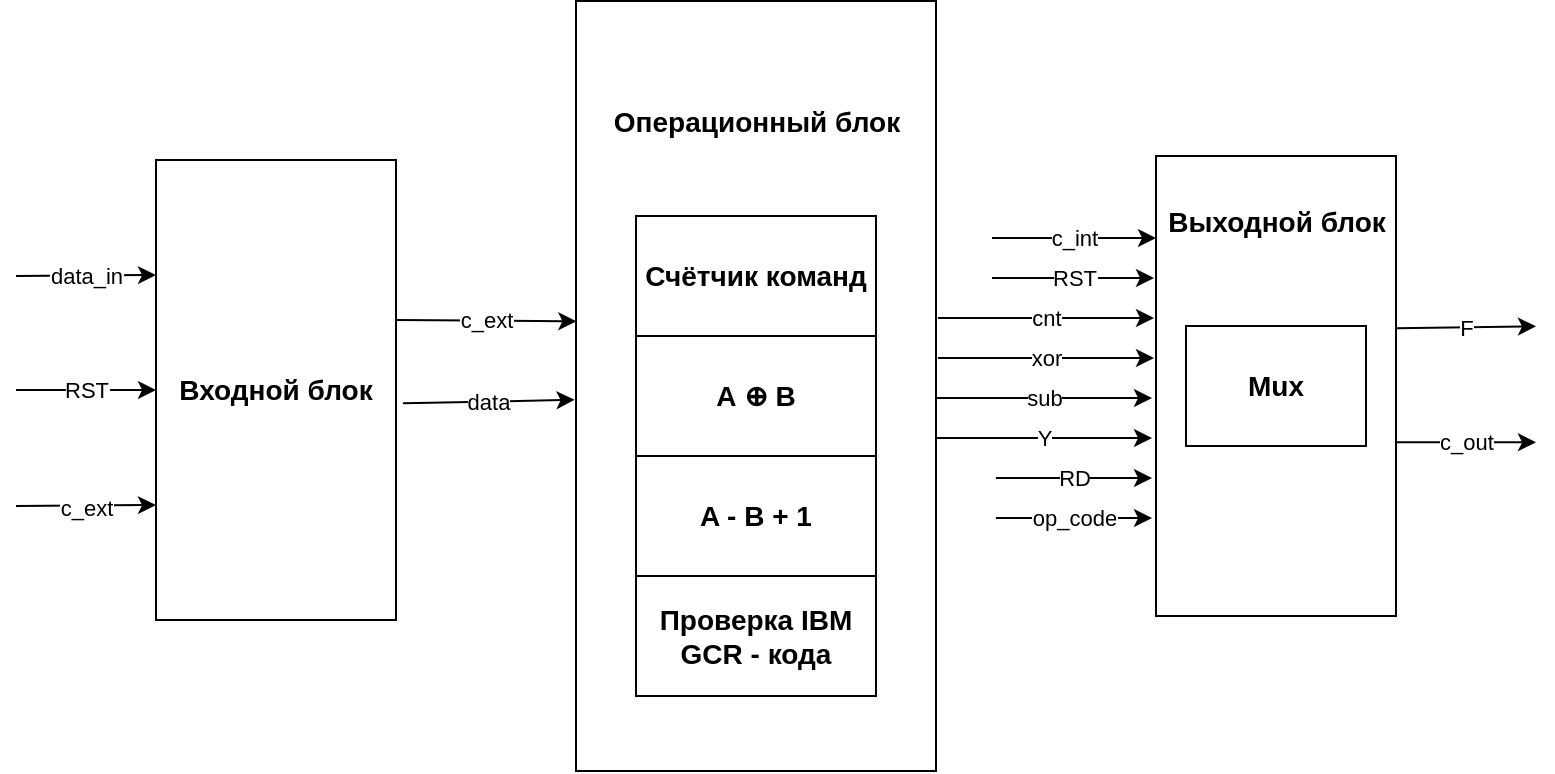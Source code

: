 <mxfile version="21.1.5" type="github">
  <diagram name="Page-1" id="7FNb1f_iBtFjuqHD2-6Y">
    <mxGraphModel dx="324" dy="204" grid="1" gridSize="10" guides="1" tooltips="1" connect="1" arrows="1" fold="1" page="1" pageScale="1" pageWidth="850" pageHeight="1100" math="0" shadow="0">
      <root>
        <mxCell id="0" />
        <mxCell id="1" parent="0" />
        <mxCell id="sJiuLjfeHIplLh-yDMsY-1" value="&lt;b&gt;&lt;font style=&quot;font-size: 14px;&quot;&gt;Входной блок&lt;/font&gt;&lt;/b&gt;" style="rounded=0;whiteSpace=wrap;html=1;" vertex="1" parent="1">
          <mxGeometry x="112" y="422" width="120" height="230" as="geometry" />
        </mxCell>
        <mxCell id="sJiuLjfeHIplLh-yDMsY-14" value="data_in" style="endArrow=classic;html=1;rounded=0;entryX=0;entryY=0.25;entryDx=0;entryDy=0;" edge="1" parent="1" target="sJiuLjfeHIplLh-yDMsY-1">
          <mxGeometry width="50" height="50" relative="1" as="geometry">
            <mxPoint x="42" y="480" as="sourcePoint" />
            <mxPoint x="382" y="550" as="targetPoint" />
          </mxGeometry>
        </mxCell>
        <mxCell id="sJiuLjfeHIplLh-yDMsY-15" value="RST" style="endArrow=classic;html=1;rounded=0;entryX=0;entryY=0.5;entryDx=0;entryDy=0;" edge="1" parent="1" target="sJiuLjfeHIplLh-yDMsY-1">
          <mxGeometry width="50" height="50" relative="1" as="geometry">
            <mxPoint x="42" y="537" as="sourcePoint" />
            <mxPoint x="112" y="534.58" as="targetPoint" />
          </mxGeometry>
        </mxCell>
        <mxCell id="sJiuLjfeHIplLh-yDMsY-16" value="" style="endArrow=classic;html=1;rounded=0;entryX=0;entryY=0.75;entryDx=0;entryDy=0;" edge="1" parent="1" target="sJiuLjfeHIplLh-yDMsY-1">
          <mxGeometry width="50" height="50" relative="1" as="geometry">
            <mxPoint x="42" y="595" as="sourcePoint" />
            <mxPoint x="102" y="590" as="targetPoint" />
          </mxGeometry>
        </mxCell>
        <mxCell id="sJiuLjfeHIplLh-yDMsY-17" value="c_ext" style="edgeLabel;html=1;align=center;verticalAlign=middle;resizable=0;points=[];" vertex="1" connectable="0" parent="sJiuLjfeHIplLh-yDMsY-16">
          <mxGeometry x="-0.243" y="-1" relative="1" as="geometry">
            <mxPoint x="8" as="offset" />
          </mxGeometry>
        </mxCell>
        <mxCell id="sJiuLjfeHIplLh-yDMsY-19" value="c_ext" style="endArrow=classic;html=1;rounded=0;entryX=0.001;entryY=0.416;entryDx=0;entryDy=0;entryPerimeter=0;exitX=1.001;exitY=0.348;exitDx=0;exitDy=0;exitPerimeter=0;" edge="1" parent="1" source="sJiuLjfeHIplLh-yDMsY-1" target="sJiuLjfeHIplLh-yDMsY-2">
          <mxGeometry width="50" height="50" relative="1" as="geometry">
            <mxPoint x="252" y="490" as="sourcePoint" />
            <mxPoint x="292" y="500" as="targetPoint" />
          </mxGeometry>
        </mxCell>
        <mxCell id="sJiuLjfeHIplLh-yDMsY-20" value="data" style="endArrow=classic;html=1;rounded=0;entryX=-0.004;entryY=0.518;entryDx=0;entryDy=0;entryPerimeter=0;exitX=1.029;exitY=0.529;exitDx=0;exitDy=0;exitPerimeter=0;" edge="1" parent="1" source="sJiuLjfeHIplLh-yDMsY-1" target="sJiuLjfeHIplLh-yDMsY-2">
          <mxGeometry width="50" height="50" relative="1" as="geometry">
            <mxPoint x="242" y="540" as="sourcePoint" />
            <mxPoint x="312" y="541" as="targetPoint" />
          </mxGeometry>
        </mxCell>
        <mxCell id="sJiuLjfeHIplLh-yDMsY-21" value="c_int" style="endArrow=classic;html=1;rounded=0;" edge="1" parent="1">
          <mxGeometry width="50" height="50" relative="1" as="geometry">
            <mxPoint x="530" y="461" as="sourcePoint" />
            <mxPoint x="612" y="461" as="targetPoint" />
          </mxGeometry>
        </mxCell>
        <mxCell id="sJiuLjfeHIplLh-yDMsY-22" value="" style="group" vertex="1" connectable="0" parent="1">
          <mxGeometry x="612" y="420" width="120" height="230" as="geometry" />
        </mxCell>
        <mxCell id="sJiuLjfeHIplLh-yDMsY-11" value="" style="rounded=0;whiteSpace=wrap;html=1;" vertex="1" parent="sJiuLjfeHIplLh-yDMsY-22">
          <mxGeometry width="120" height="230" as="geometry" />
        </mxCell>
        <mxCell id="sJiuLjfeHIplLh-yDMsY-12" value="&lt;font style=&quot;font-size: 14px;&quot;&gt;Выходной блок&lt;/font&gt;" style="text;strokeColor=none;fillColor=none;html=1;fontSize=24;fontStyle=1;verticalAlign=middle;align=center;" vertex="1" parent="sJiuLjfeHIplLh-yDMsY-22">
          <mxGeometry x="10" y="10" width="100" height="40" as="geometry" />
        </mxCell>
        <mxCell id="sJiuLjfeHIplLh-yDMsY-13" value="&lt;span style=&quot;font-size: 14px;&quot;&gt;&lt;b&gt;Mux&lt;/b&gt;&lt;/span&gt;" style="rounded=0;whiteSpace=wrap;html=1;" vertex="1" parent="sJiuLjfeHIplLh-yDMsY-22">
          <mxGeometry x="15" y="85" width="90" height="60" as="geometry" />
        </mxCell>
        <mxCell id="sJiuLjfeHIplLh-yDMsY-23" value="" style="group" vertex="1" connectable="0" parent="1">
          <mxGeometry x="322" y="342.5" width="180" height="385" as="geometry" />
        </mxCell>
        <mxCell id="sJiuLjfeHIplLh-yDMsY-2" value="" style="rounded=0;whiteSpace=wrap;html=1;" vertex="1" parent="sJiuLjfeHIplLh-yDMsY-23">
          <mxGeometry width="180" height="385" as="geometry" />
        </mxCell>
        <mxCell id="sJiuLjfeHIplLh-yDMsY-5" value="&lt;font style=&quot;font-size: 14px;&quot;&gt;Операционный блок&lt;/font&gt;" style="text;strokeColor=none;fillColor=none;html=1;fontSize=24;fontStyle=1;verticalAlign=middle;align=center;" vertex="1" parent="sJiuLjfeHIplLh-yDMsY-23">
          <mxGeometry x="40" y="37.5" width="100" height="40" as="geometry" />
        </mxCell>
        <mxCell id="sJiuLjfeHIplLh-yDMsY-6" value="&lt;font style=&quot;font-size: 14px;&quot;&gt;&lt;b&gt;Счётчик команд&lt;/b&gt;&lt;/font&gt;" style="rounded=0;whiteSpace=wrap;html=1;" vertex="1" parent="sJiuLjfeHIplLh-yDMsY-23">
          <mxGeometry x="30" y="107.5" width="120" height="60" as="geometry" />
        </mxCell>
        <mxCell id="sJiuLjfeHIplLh-yDMsY-7" value="&lt;span style=&quot;font-size: 14px;&quot;&gt;&lt;b&gt;A&amp;nbsp;&lt;/b&gt;&lt;/span&gt;&lt;font style=&quot;font-size: 14px;&quot;&gt;&lt;b&gt;⊕ B&lt;/b&gt;&lt;/font&gt;" style="rounded=0;whiteSpace=wrap;html=1;" vertex="1" parent="sJiuLjfeHIplLh-yDMsY-23">
          <mxGeometry x="30" y="167.5" width="120" height="60" as="geometry" />
        </mxCell>
        <mxCell id="sJiuLjfeHIplLh-yDMsY-8" value="&lt;span style=&quot;font-size: 14px;&quot;&gt;&lt;b&gt;A - B + 1&lt;/b&gt;&lt;/span&gt;" style="rounded=0;whiteSpace=wrap;html=1;" vertex="1" parent="sJiuLjfeHIplLh-yDMsY-23">
          <mxGeometry x="30" y="227.5" width="120" height="60" as="geometry" />
        </mxCell>
        <mxCell id="sJiuLjfeHIplLh-yDMsY-9" value="&lt;span style=&quot;font-size: 14px;&quot;&gt;&lt;b&gt;Проверка IBM GCR - кода&lt;/b&gt;&lt;/span&gt;" style="rounded=0;whiteSpace=wrap;html=1;" vertex="1" parent="sJiuLjfeHIplLh-yDMsY-23">
          <mxGeometry x="30" y="287.5" width="120" height="60" as="geometry" />
        </mxCell>
        <mxCell id="sJiuLjfeHIplLh-yDMsY-24" value="RST" style="endArrow=classic;html=1;rounded=0;entryX=-0.019;entryY=0.088;entryDx=0;entryDy=0;entryPerimeter=0;" edge="1" parent="1">
          <mxGeometry width="50" height="50" relative="1" as="geometry">
            <mxPoint x="530" y="481" as="sourcePoint" />
            <mxPoint x="611" y="481" as="targetPoint" />
          </mxGeometry>
        </mxCell>
        <mxCell id="sJiuLjfeHIplLh-yDMsY-25" value="cnt" style="endArrow=classic;html=1;rounded=0;entryX=-0.019;entryY=0.088;entryDx=0;entryDy=0;entryPerimeter=0;exitX=1.001;exitY=0.348;exitDx=0;exitDy=0;exitPerimeter=0;" edge="1" parent="1">
          <mxGeometry width="50" height="50" relative="1" as="geometry">
            <mxPoint x="503" y="501" as="sourcePoint" />
            <mxPoint x="611" y="501" as="targetPoint" />
          </mxGeometry>
        </mxCell>
        <mxCell id="sJiuLjfeHIplLh-yDMsY-26" value="xor" style="endArrow=classic;html=1;rounded=0;entryX=-0.019;entryY=0.088;entryDx=0;entryDy=0;entryPerimeter=0;exitX=1.001;exitY=0.348;exitDx=0;exitDy=0;exitPerimeter=0;" edge="1" parent="1">
          <mxGeometry x="0.001" width="50" height="50" relative="1" as="geometry">
            <mxPoint x="503" y="521" as="sourcePoint" />
            <mxPoint x="611" y="521" as="targetPoint" />
            <mxPoint as="offset" />
          </mxGeometry>
        </mxCell>
        <mxCell id="sJiuLjfeHIplLh-yDMsY-27" value="sub" style="endArrow=classic;html=1;rounded=0;entryX=-0.019;entryY=0.088;entryDx=0;entryDy=0;entryPerimeter=0;exitX=1.001;exitY=0.348;exitDx=0;exitDy=0;exitPerimeter=0;" edge="1" parent="1">
          <mxGeometry width="50" height="50" relative="1" as="geometry">
            <mxPoint x="502" y="541" as="sourcePoint" />
            <mxPoint x="610" y="541" as="targetPoint" />
          </mxGeometry>
        </mxCell>
        <mxCell id="sJiuLjfeHIplLh-yDMsY-29" value="Y" style="endArrow=classic;html=1;rounded=0;entryX=-0.019;entryY=0.088;entryDx=0;entryDy=0;entryPerimeter=0;exitX=1.001;exitY=0.348;exitDx=0;exitDy=0;exitPerimeter=0;" edge="1" parent="1">
          <mxGeometry width="50" height="50" relative="1" as="geometry">
            <mxPoint x="502" y="561" as="sourcePoint" />
            <mxPoint x="610" y="561" as="targetPoint" />
          </mxGeometry>
        </mxCell>
        <mxCell id="sJiuLjfeHIplLh-yDMsY-30" value="RD" style="endArrow=classic;html=1;rounded=0;entryX=-0.019;entryY=0.088;entryDx=0;entryDy=0;entryPerimeter=0;" edge="1" parent="1">
          <mxGeometry width="50" height="50" relative="1" as="geometry">
            <mxPoint x="532" y="581" as="sourcePoint" />
            <mxPoint x="610" y="581" as="targetPoint" />
          </mxGeometry>
        </mxCell>
        <mxCell id="sJiuLjfeHIplLh-yDMsY-32" value="op_code" style="endArrow=classic;html=1;rounded=0;entryX=-0.019;entryY=0.088;entryDx=0;entryDy=0;entryPerimeter=0;" edge="1" parent="1">
          <mxGeometry width="50" height="50" relative="1" as="geometry">
            <mxPoint x="532" y="601" as="sourcePoint" />
            <mxPoint x="610" y="601" as="targetPoint" />
          </mxGeometry>
        </mxCell>
        <mxCell id="sJiuLjfeHIplLh-yDMsY-36" value="F" style="endArrow=classic;html=1;rounded=0;entryX=0;entryY=0.25;entryDx=0;entryDy=0;" edge="1" parent="1">
          <mxGeometry width="50" height="50" relative="1" as="geometry">
            <mxPoint x="732" y="506.17" as="sourcePoint" />
            <mxPoint x="802" y="505.17" as="targetPoint" />
          </mxGeometry>
        </mxCell>
        <mxCell id="sJiuLjfeHIplLh-yDMsY-37" value="c_out" style="endArrow=classic;html=1;rounded=0;entryX=0;entryY=0.5;entryDx=0;entryDy=0;" edge="1" parent="1">
          <mxGeometry x="0.006" width="50" height="50" relative="1" as="geometry">
            <mxPoint x="732" y="563.17" as="sourcePoint" />
            <mxPoint x="802" y="563.17" as="targetPoint" />
            <mxPoint as="offset" />
          </mxGeometry>
        </mxCell>
      </root>
    </mxGraphModel>
  </diagram>
</mxfile>

